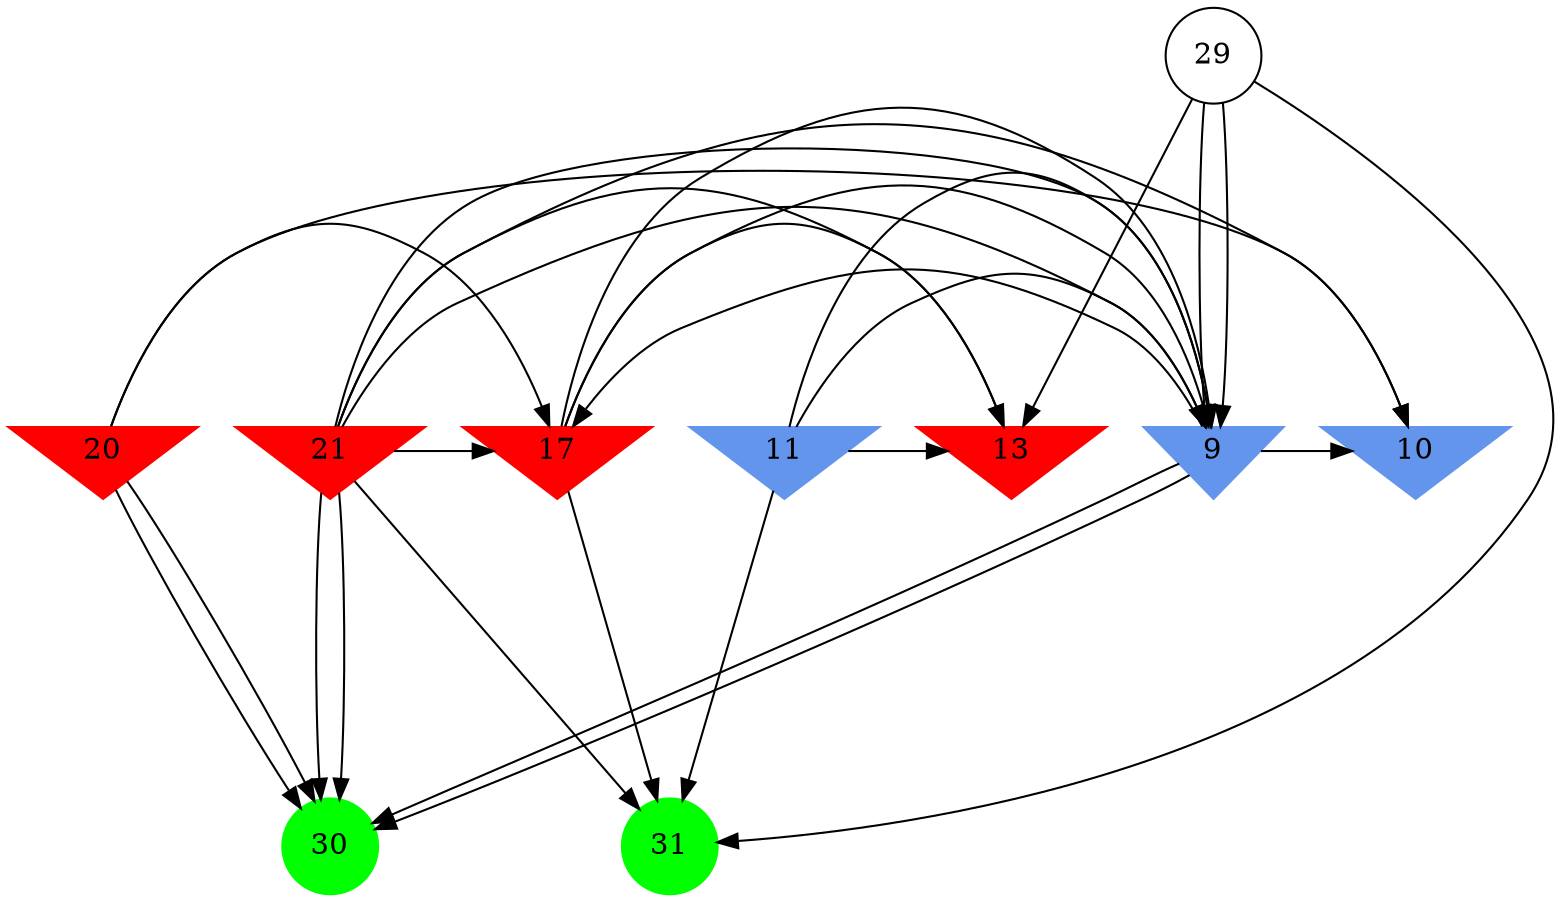 digraph brain {
	ranksep=2.0;
	9 [shape=invtriangle,style=filled,color=cornflowerblue];
	10 [shape=invtriangle,style=filled,color=cornflowerblue];
	11 [shape=invtriangle,style=filled,color=cornflowerblue];
	13 [shape=invtriangle,style=filled,color=red];
	17 [shape=invtriangle,style=filled,color=red];
	20 [shape=invtriangle,style=filled,color=red];
	21 [shape=invtriangle,style=filled,color=red];
	29 [shape=circle,color=black];
	30 [shape=circle,style=filled,color=green];
	31 [shape=circle,style=filled,color=green];
	9	->	17;
	9	->	30;
	9	->	10;
	9	->	30;
	20	->	17;
	20	->	30;
	20	->	10;
	20	->	30;
	21	->	17;
	21	->	30;
	21	->	10;
	21	->	30;
	17	->	13;
	17	->	9;
	17	->	31;
	17	->	9;
	11	->	13;
	11	->	9;
	11	->	31;
	11	->	9;
	21	->	13;
	21	->	9;
	21	->	31;
	21	->	9;
	29	->	13;
	29	->	9;
	29	->	31;
	29	->	9;
	{ rank=same; 9; 10; 11; 13; 17; 20; 21; }
	{ rank=same; 29; }
	{ rank=same; 30; 31; }
}
